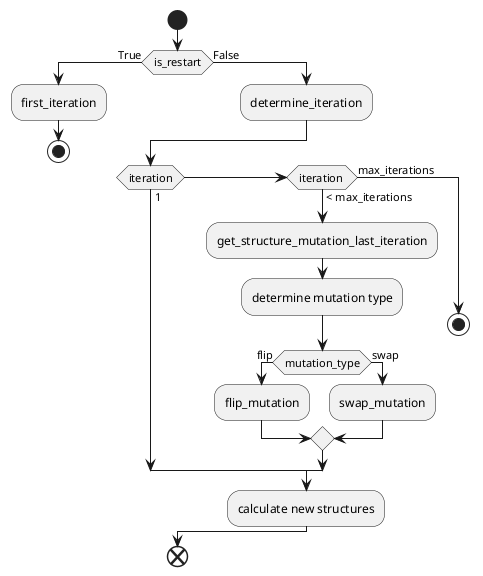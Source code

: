 @startuml
start
if (is_restart) then (True)
    :first_iteration;
    stop
else (False)
    :determine_iteration;
    if (iteration) then (1)
        
    elseif (iteration ) then  (< max_iterations)
        :get_structure_mutation_last_iteration;
        :determine mutation type;
        if (mutation_type) then (flip)
            :flip_mutation;
        else (swap)
            :swap_mutation;
        endif 
    else (max_iterations)
        stop
    endif
    :calculate new structures;
endif

end
@enduml

@startuml
   start
   :determine_mutatation_type;
   :get_probabilities;
   :assign mutation type;
   end
@enduml